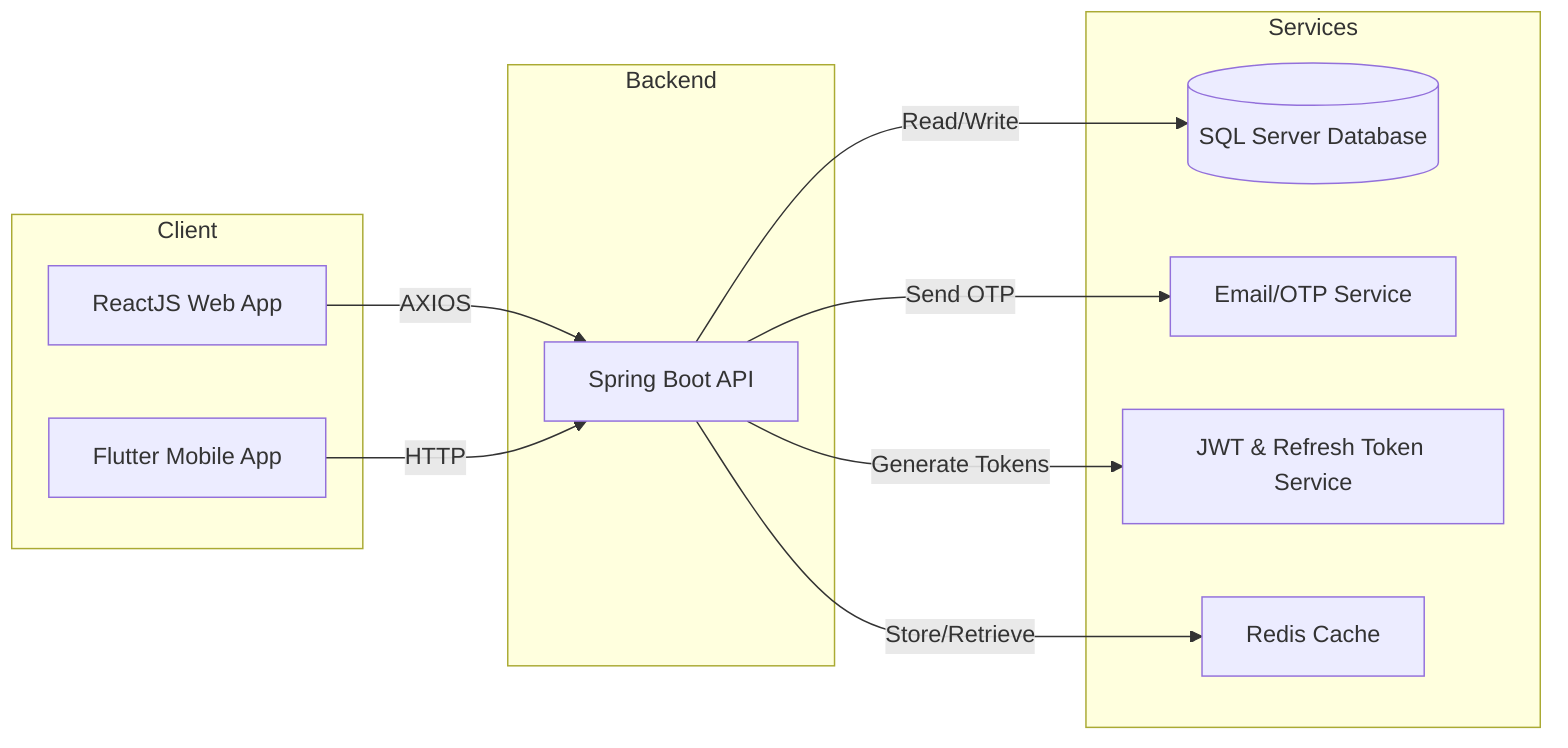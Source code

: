 flowchart LR
    subgraph Client
        W[ReactJS Web App]
        M[Flutter Mobile App]
    end

    subgraph Backend
        API[Spring Boot API]
    end

    subgraph Services
        DB[(SQL Server Database)]
        Email[Email/OTP Service]
        Auth[JWT & Refresh Token Service]
        Cache[Redis Cache]
    end

    W -- AXIOS --> API
    M -- HTTP --> API
    API -- Read/Write --> DB
    API -- Send OTP --> Email
    API -- Generate Tokens --> Auth
    API -- Store/Retrieve --> Cache